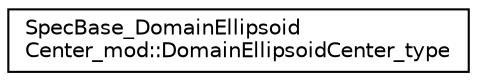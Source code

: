 digraph "Graphical Class Hierarchy"
{
 // LATEX_PDF_SIZE
  edge [fontname="Helvetica",fontsize="10",labelfontname="Helvetica",labelfontsize="10"];
  node [fontname="Helvetica",fontsize="10",shape=record];
  rankdir="LR";
  Node0 [label="SpecBase_DomainEllipsoid\lCenter_mod::DomainEllipsoidCenter_type",height=0.2,width=0.4,color="black", fillcolor="white", style="filled",URL="$structSpecBase__DomainEllipsoidCenter__mod_1_1DomainEllipsoidCenter__type.html",tooltip=" "];
}
